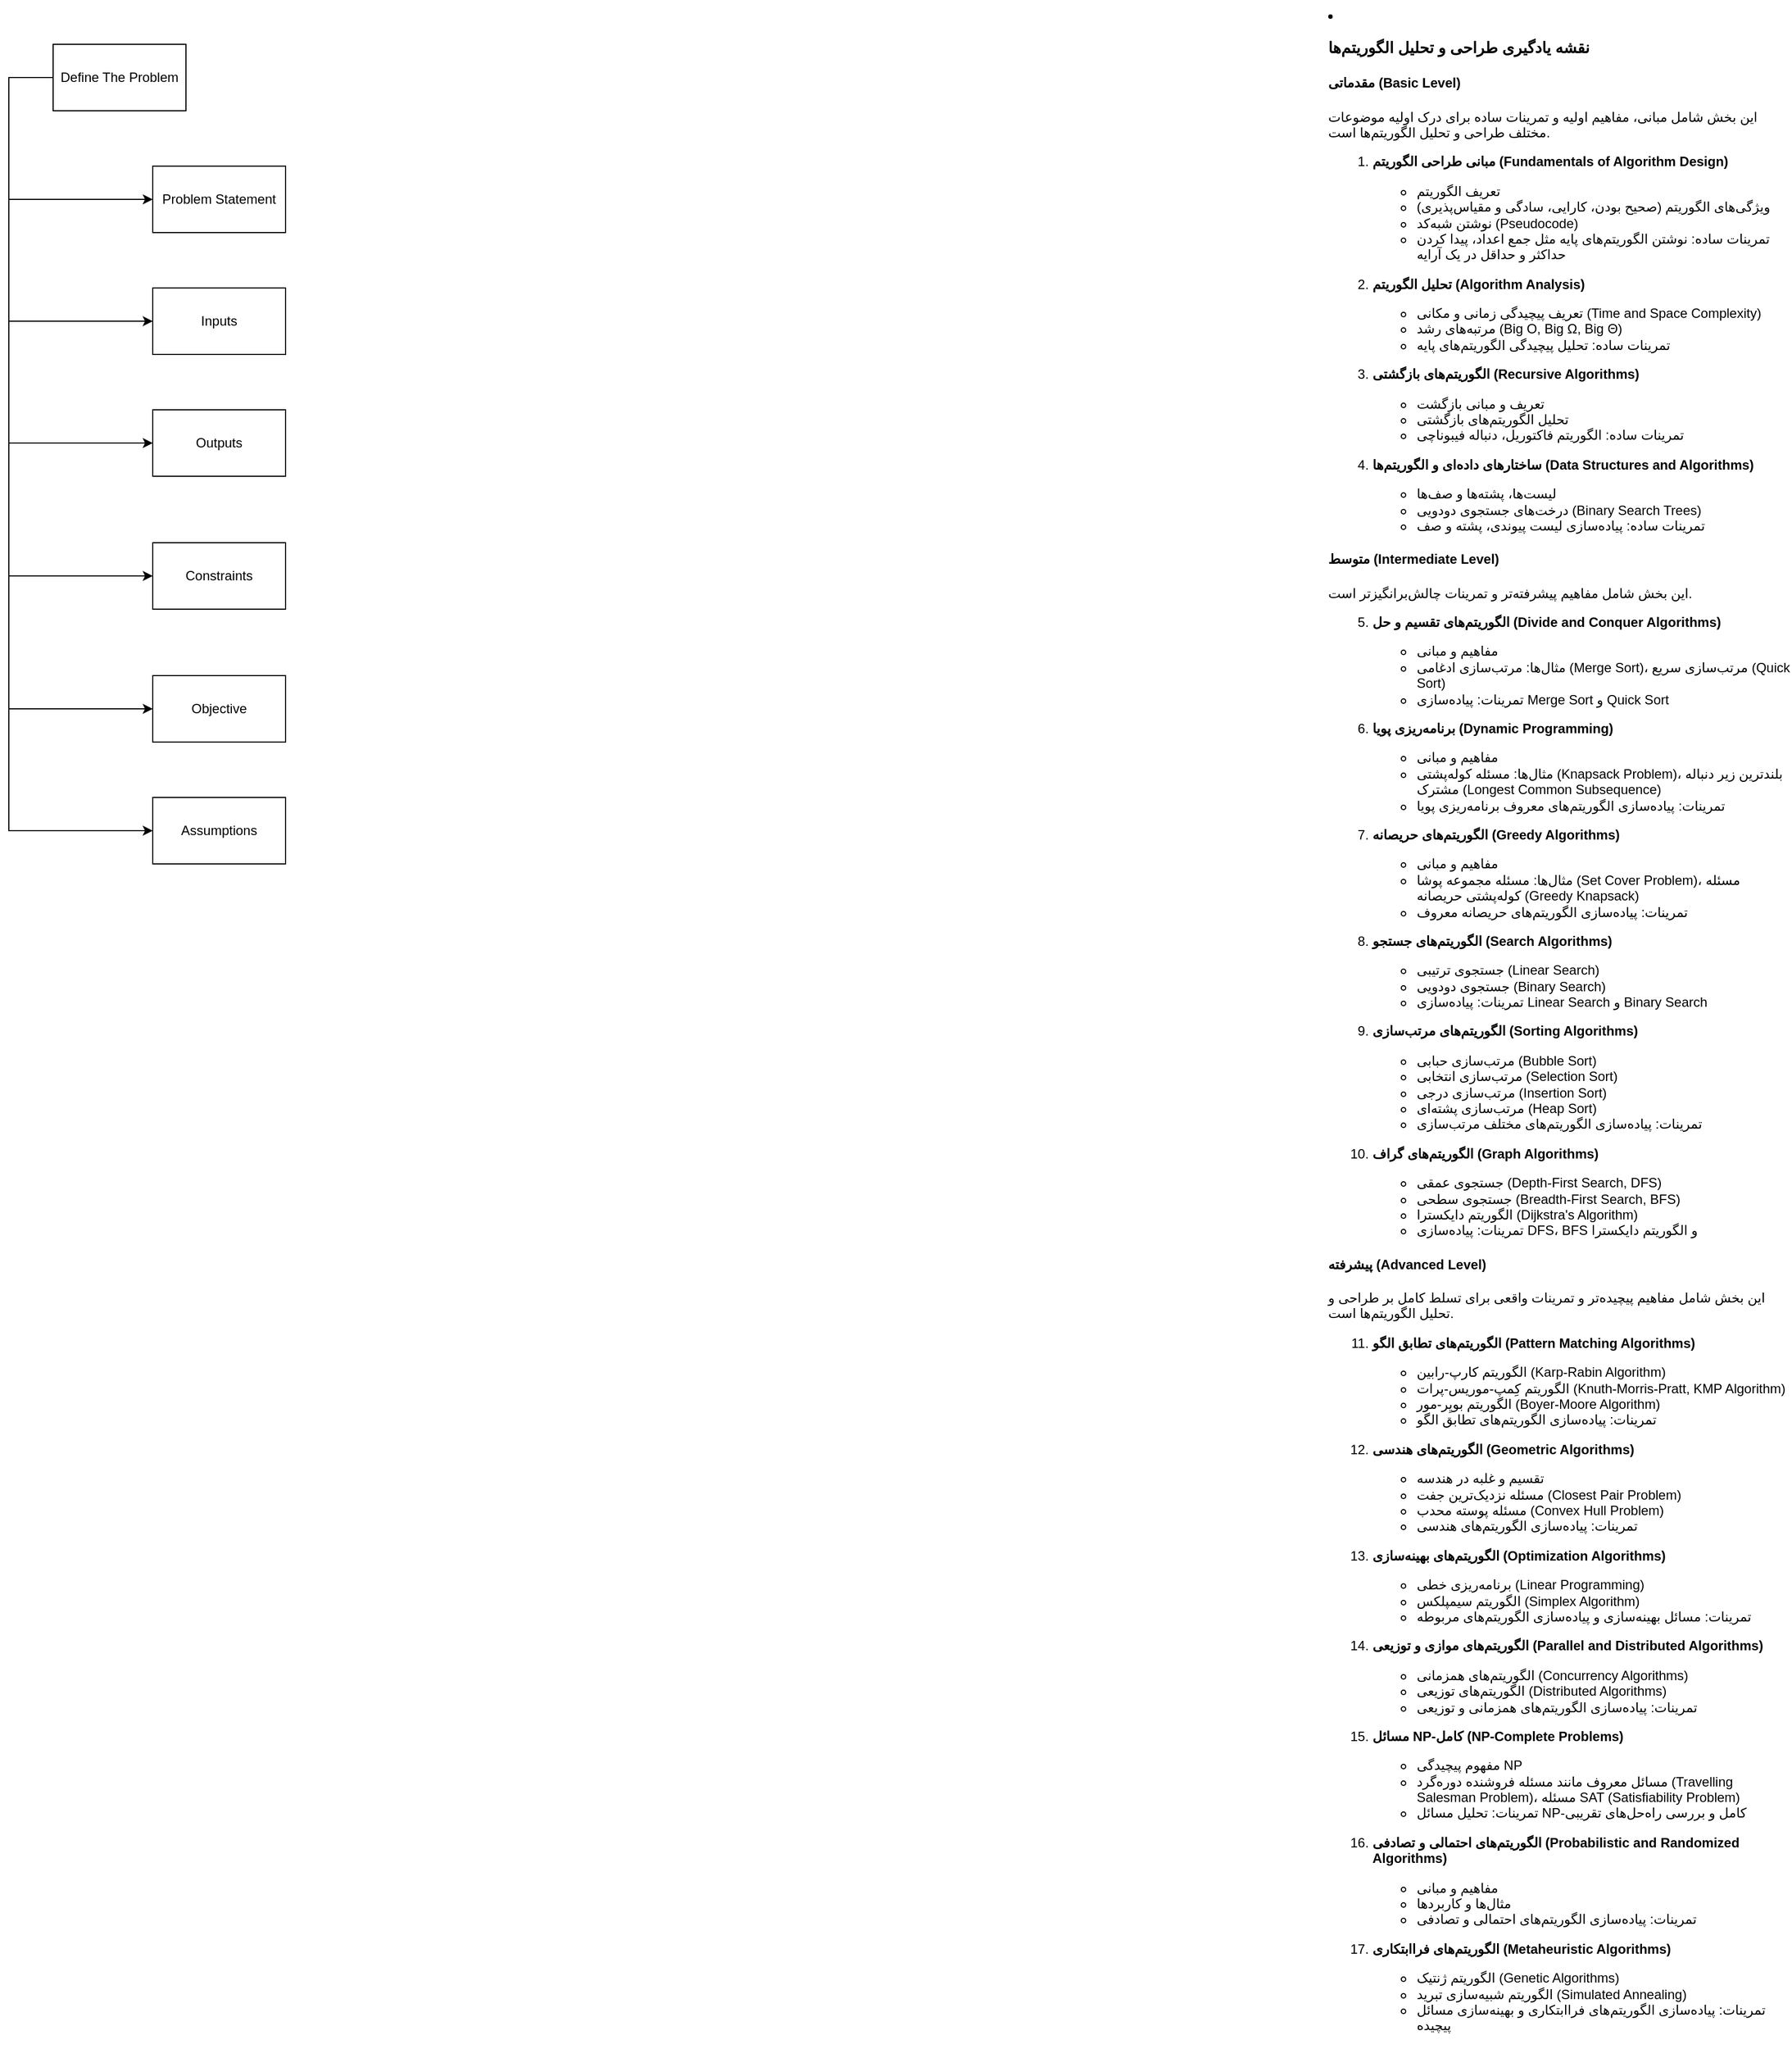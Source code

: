 <mxfile version="24.6.3" type="github">
  <diagram name="Page-1" id="5SNKsLbysYWergcB4wmt">
    <mxGraphModel dx="5050" dy="2500" grid="1" gridSize="10" guides="1" tooltips="1" connect="1" arrows="1" fold="1" page="1" pageScale="1" pageWidth="850" pageHeight="1100" math="0" shadow="0">
      <root>
        <mxCell id="0" />
        <mxCell id="1" parent="0" />
        <mxCell id="OHrHpoTmUgVJHuhry7Nh-27" style="edgeStyle=orthogonalEdgeStyle;rounded=0;orthogonalLoop=1;jettySize=auto;html=1;entryX=0;entryY=0.5;entryDx=0;entryDy=0;" parent="1" source="OHrHpoTmUgVJHuhry7Nh-24" target="OHrHpoTmUgVJHuhry7Nh-26" edge="1">
          <mxGeometry relative="1" as="geometry">
            <Array as="points">
              <mxPoint x="-820" y="100" />
              <mxPoint x="-820" y="210" />
            </Array>
          </mxGeometry>
        </mxCell>
        <mxCell id="OHrHpoTmUgVJHuhry7Nh-29" style="edgeStyle=orthogonalEdgeStyle;rounded=0;orthogonalLoop=1;jettySize=auto;html=1;" parent="1" source="OHrHpoTmUgVJHuhry7Nh-24" target="OHrHpoTmUgVJHuhry7Nh-28" edge="1">
          <mxGeometry relative="1" as="geometry">
            <Array as="points">
              <mxPoint x="-820" y="100" />
              <mxPoint x="-820" y="320" />
            </Array>
          </mxGeometry>
        </mxCell>
        <mxCell id="OHrHpoTmUgVJHuhry7Nh-32" style="edgeStyle=orthogonalEdgeStyle;rounded=0;orthogonalLoop=1;jettySize=auto;html=1;entryX=0;entryY=0.5;entryDx=0;entryDy=0;" parent="1" source="OHrHpoTmUgVJHuhry7Nh-24" target="OHrHpoTmUgVJHuhry7Nh-31" edge="1">
          <mxGeometry relative="1" as="geometry">
            <Array as="points">
              <mxPoint x="-820" y="100" />
              <mxPoint x="-820" y="430" />
            </Array>
          </mxGeometry>
        </mxCell>
        <mxCell id="OHrHpoTmUgVJHuhry7Nh-34" style="edgeStyle=orthogonalEdgeStyle;rounded=0;orthogonalLoop=1;jettySize=auto;html=1;entryX=0;entryY=0.5;entryDx=0;entryDy=0;" parent="1" source="OHrHpoTmUgVJHuhry7Nh-24" target="OHrHpoTmUgVJHuhry7Nh-33" edge="1">
          <mxGeometry relative="1" as="geometry">
            <Array as="points">
              <mxPoint x="-820" y="100" />
              <mxPoint x="-820" y="550" />
            </Array>
          </mxGeometry>
        </mxCell>
        <mxCell id="OHrHpoTmUgVJHuhry7Nh-36" style="edgeStyle=orthogonalEdgeStyle;rounded=0;orthogonalLoop=1;jettySize=auto;html=1;entryX=0;entryY=0.5;entryDx=0;entryDy=0;" parent="1" source="OHrHpoTmUgVJHuhry7Nh-24" target="OHrHpoTmUgVJHuhry7Nh-35" edge="1">
          <mxGeometry relative="1" as="geometry">
            <Array as="points">
              <mxPoint x="-820" y="100" />
              <mxPoint x="-820" y="670" />
            </Array>
          </mxGeometry>
        </mxCell>
        <mxCell id="OHrHpoTmUgVJHuhry7Nh-38" style="edgeStyle=orthogonalEdgeStyle;rounded=0;orthogonalLoop=1;jettySize=auto;html=1;entryX=0;entryY=0.5;entryDx=0;entryDy=0;" parent="1" source="OHrHpoTmUgVJHuhry7Nh-24" target="OHrHpoTmUgVJHuhry7Nh-37" edge="1">
          <mxGeometry relative="1" as="geometry">
            <Array as="points">
              <mxPoint x="-820" y="100" />
              <mxPoint x="-820" y="780" />
            </Array>
          </mxGeometry>
        </mxCell>
        <mxCell id="OHrHpoTmUgVJHuhry7Nh-24" value="Define The Problem" style="rounded=0;whiteSpace=wrap;html=1;" parent="1" vertex="1">
          <mxGeometry x="-780" y="70" width="120" height="60" as="geometry" />
        </mxCell>
        <mxCell id="OHrHpoTmUgVJHuhry7Nh-26" value="Problem Statement" style="rounded=0;whiteSpace=wrap;html=1;" parent="1" vertex="1">
          <mxGeometry x="-690" y="180" width="120" height="60" as="geometry" />
        </mxCell>
        <mxCell id="OHrHpoTmUgVJHuhry7Nh-28" value="Inputs" style="rounded=0;whiteSpace=wrap;html=1;" parent="1" vertex="1">
          <mxGeometry x="-690" y="290" width="120" height="60" as="geometry" />
        </mxCell>
        <mxCell id="OHrHpoTmUgVJHuhry7Nh-31" value="Outputs" style="rounded=0;whiteSpace=wrap;html=1;" parent="1" vertex="1">
          <mxGeometry x="-690" y="400" width="120" height="60" as="geometry" />
        </mxCell>
        <mxCell id="OHrHpoTmUgVJHuhry7Nh-33" value="Constraints" style="rounded=0;whiteSpace=wrap;html=1;" parent="1" vertex="1">
          <mxGeometry x="-690" y="520" width="120" height="60" as="geometry" />
        </mxCell>
        <mxCell id="OHrHpoTmUgVJHuhry7Nh-35" value="Objective" style="rounded=0;whiteSpace=wrap;html=1;" parent="1" vertex="1">
          <mxGeometry x="-690" y="640" width="120" height="60" as="geometry" />
        </mxCell>
        <mxCell id="OHrHpoTmUgVJHuhry7Nh-37" value="Assumptions" style="rounded=0;whiteSpace=wrap;html=1;" parent="1" vertex="1">
          <mxGeometry x="-690" y="750" width="120" height="60" as="geometry" />
        </mxCell>
        <mxCell id="rxtz69P8wb6edzGFMLfV-1" value="&lt;li&gt;&lt;h3&gt;نقشه یادگیری طراحی و تحلیل الگوریتم‌ها&lt;/h3&gt;&lt;h4&gt;مقدماتی (Basic Level)&lt;/h4&gt;&lt;p&gt;این بخش شامل مبانی، مفاهیم اولیه و تمرینات ساده برای درک اولیه موضوعات مختلف طراحی و تحلیل الگوریتم‌ها است.&lt;/p&gt;&lt;ol&gt;&lt;li&gt;&lt;p&gt;&lt;strong&gt;مبانی طراحی الگوریتم (Fundamentals of Algorithm Design)&lt;/strong&gt;&lt;/p&gt;&lt;ul&gt;&lt;li&gt;تعریف الگوریتم&lt;/li&gt;&lt;li&gt;ویژگی‌های الگوریتم (صحیح بودن، کارایی، سادگی و مقیاس‌پذیری)&lt;/li&gt;&lt;li&gt;نوشتن شبه‌کد (Pseudocode)&lt;/li&gt;&lt;li&gt;تمرینات ساده: نوشتن الگوریتم‌های پایه مثل جمع اعداد، پیدا کردن حداکثر و حداقل در یک آرایه&lt;/li&gt;&lt;/ul&gt;&lt;/li&gt;&lt;li&gt;&lt;p&gt;&lt;strong&gt;تحلیل الگوریتم (Algorithm Analysis)&lt;/strong&gt;&lt;/p&gt;&lt;ul&gt;&lt;li&gt;تعریف پیچیدگی زمانی و مکانی (Time and Space Complexity)&lt;/li&gt;&lt;li&gt;مرتبه‌های رشد (Big O, Big Ω, Big Θ)&lt;/li&gt;&lt;li&gt;تمرینات ساده: تحلیل پیچیدگی الگوریتم‌های پایه&lt;/li&gt;&lt;/ul&gt;&lt;/li&gt;&lt;li&gt;&lt;p&gt;&lt;strong&gt;الگوریتم‌های بازگشتی (Recursive Algorithms)&lt;/strong&gt;&lt;/p&gt;&lt;ul&gt;&lt;li&gt;تعریف و مبانی بازگشت&lt;/li&gt;&lt;li&gt;تحلیل الگوریتم‌های بازگشتی&lt;/li&gt;&lt;li&gt;تمرینات ساده: الگوریتم فاکتوریل، دنباله فیبوناچی&lt;/li&gt;&lt;/ul&gt;&lt;/li&gt;&lt;li&gt;&lt;p&gt;&lt;strong&gt;ساختارهای داده‌ای و الگوریتم‌ها (Data Structures and Algorithms)&lt;/strong&gt;&lt;/p&gt;&lt;ul&gt;&lt;li&gt;لیست‌ها، پشته‌ها و صف‌ها&lt;/li&gt;&lt;li&gt;درخت‌های جستجوی دودویی (Binary Search Trees)&lt;/li&gt;&lt;li&gt;تمرینات ساده: پیاده‌سازی لیست پیوندی، پشته و صف&lt;/li&gt;&lt;/ul&gt;&lt;/li&gt;&lt;/ol&gt;&lt;h4&gt;متوسط (Intermediate Level)&lt;/h4&gt;&lt;p&gt;این بخش شامل مفاهیم پیشرفته‌تر و تمرینات چالش‌برانگیزتر است.&lt;/p&gt;&lt;ol start=&quot;5&quot;&gt;&lt;li&gt;&lt;p&gt;&lt;strong&gt;الگوریتم‌های تقسیم و حل (Divide and Conquer Algorithms)&lt;/strong&gt;&lt;/p&gt;&lt;ul&gt;&lt;li&gt;مفاهیم و مبانی&lt;/li&gt;&lt;li&gt;مثال‌ها: مرتب‌سازی ادغامی (Merge Sort)، مرتب‌سازی سریع (Quick Sort)&lt;/li&gt;&lt;li&gt;تمرینات: پیاده‌سازی Merge Sort و Quick Sort&lt;/li&gt;&lt;/ul&gt;&lt;/li&gt;&lt;li&gt;&lt;p&gt;&lt;strong&gt;برنامه‌ریزی پویا (Dynamic Programming)&lt;/strong&gt;&lt;/p&gt;&lt;ul&gt;&lt;li&gt;مفاهیم و مبانی&lt;/li&gt;&lt;li&gt;مثال‌ها: مسئله کوله‌پشتی (Knapsack Problem)، بلندترین زیر دنباله مشترک (Longest Common Subsequence)&lt;/li&gt;&lt;li&gt;تمرینات: پیاده‌سازی الگوریتم‌های معروف برنامه‌ریزی پویا&lt;/li&gt;&lt;/ul&gt;&lt;/li&gt;&lt;li&gt;&lt;p&gt;&lt;strong&gt;الگوریتم‌های حریصانه (Greedy Algorithms)&lt;/strong&gt;&lt;/p&gt;&lt;ul&gt;&lt;li&gt;مفاهیم و مبانی&lt;/li&gt;&lt;li&gt;مثال‌ها: مسئله مجموعه پوشا (Set Cover Problem)، مسئله کوله‌پشتی حریصانه (Greedy Knapsack)&lt;/li&gt;&lt;li&gt;تمرینات: پیاده‌سازی الگوریتم‌های حریصانه معروف&lt;/li&gt;&lt;/ul&gt;&lt;/li&gt;&lt;li&gt;&lt;p&gt;&lt;strong&gt;الگوریتم‌های جستجو (Search Algorithms)&lt;/strong&gt;&lt;/p&gt;&lt;ul&gt;&lt;li&gt;جستجوی ترتیبی (Linear Search)&lt;/li&gt;&lt;li&gt;جستجوی دودویی (Binary Search)&lt;/li&gt;&lt;li&gt;تمرینات: پیاده‌سازی Linear Search و Binary Search&lt;/li&gt;&lt;/ul&gt;&lt;/li&gt;&lt;li&gt;&lt;p&gt;&lt;strong&gt;الگوریتم‌های مرتب‌سازی (Sorting Algorithms)&lt;/strong&gt;&lt;/p&gt;&lt;ul&gt;&lt;li&gt;مرتب‌سازی حبابی (Bubble Sort)&lt;/li&gt;&lt;li&gt;مرتب‌سازی انتخابی (Selection Sort)&lt;/li&gt;&lt;li&gt;مرتب‌سازی درجی (Insertion Sort)&lt;/li&gt;&lt;li&gt;مرتب‌سازی پشته‌ای (Heap Sort)&lt;/li&gt;&lt;li&gt;تمرینات: پیاده‌سازی الگوریتم‌های مختلف مرتب‌سازی&lt;/li&gt;&lt;/ul&gt;&lt;/li&gt;&lt;li&gt;&lt;p&gt;&lt;strong&gt;الگوریتم‌های گراف (Graph Algorithms)&lt;/strong&gt;&lt;/p&gt;&lt;ul&gt;&lt;li&gt;جستجوی عمقی (Depth-First Search, DFS)&lt;/li&gt;&lt;li&gt;جستجوی سطحی (Breadth-First Search, BFS)&lt;/li&gt;&lt;li&gt;الگوریتم دایکسترا (Dijkstra&#39;s Algorithm)&lt;/li&gt;&lt;li&gt;تمرینات: پیاده‌سازی DFS، BFS و الگوریتم دایکسترا&lt;/li&gt;&lt;/ul&gt;&lt;/li&gt;&lt;/ol&gt;&lt;h4&gt;پیشرفته (Advanced Level)&lt;/h4&gt;&lt;p&gt;این بخش شامل مفاهیم پیچیده‌تر و تمرینات واقعی برای تسلط کامل بر طراحی و تحلیل الگوریتم‌ها است.&lt;/p&gt;&lt;ol start=&quot;11&quot;&gt;&lt;li&gt;&lt;p&gt;&lt;strong&gt;الگوریتم‌های تطابق الگو (Pattern Matching Algorithms)&lt;/strong&gt;&lt;/p&gt;&lt;ul&gt;&lt;li&gt;الگوریتم کارپ-رابین (Karp-Rabin Algorithm)&lt;/li&gt;&lt;li&gt;الگوریتم کِمپ-موریس-پرات (Knuth-Morris-Pratt, KMP Algorithm)&lt;/li&gt;&lt;li&gt;الگوریتم بویِر-مور (Boyer-Moore Algorithm)&lt;/li&gt;&lt;li&gt;تمرینات: پیاده‌سازی الگوریتم‌های تطابق الگو&lt;/li&gt;&lt;/ul&gt;&lt;/li&gt;&lt;li&gt;&lt;p&gt;&lt;strong&gt;الگوریتم‌های هندسی (Geometric Algorithms)&lt;/strong&gt;&lt;/p&gt;&lt;ul&gt;&lt;li&gt;تقسیم و غلبه در هندسه&lt;/li&gt;&lt;li&gt;مسئله نزدیک‌ترین جفت (Closest Pair Problem)&lt;/li&gt;&lt;li&gt;مسئله پوسته محدب (Convex Hull Problem)&lt;/li&gt;&lt;li&gt;تمرینات: پیاده‌سازی الگوریتم‌های هندسی&lt;/li&gt;&lt;/ul&gt;&lt;/li&gt;&lt;li&gt;&lt;p&gt;&lt;strong&gt;الگوریتم‌های بهینه‌سازی (Optimization Algorithms)&lt;/strong&gt;&lt;/p&gt;&lt;ul&gt;&lt;li&gt;برنامه‌ریزی خطی (Linear Programming)&lt;/li&gt;&lt;li&gt;الگوریتم سیمپلکس (Simplex Algorithm)&lt;/li&gt;&lt;li&gt;تمرینات: مسائل بهینه‌سازی و پیاده‌سازی الگوریتم‌های مربوطه&lt;/li&gt;&lt;/ul&gt;&lt;/li&gt;&lt;li&gt;&lt;p&gt;&lt;strong&gt;الگوریتم‌های موازی و توزیعی (Parallel and Distributed Algorithms)&lt;/strong&gt;&lt;/p&gt;&lt;ul&gt;&lt;li&gt;الگوریتم‌های همزمانی (Concurrency Algorithms)&lt;/li&gt;&lt;li&gt;الگوریتم‌های توزیعی (Distributed Algorithms)&lt;/li&gt;&lt;li&gt;تمرینات: پیاده‌سازی الگوریتم‌های همزمانی و توزیعی&lt;/li&gt;&lt;/ul&gt;&lt;/li&gt;&lt;li&gt;&lt;p&gt;&lt;strong&gt;مسائل NP-کامل (NP-Complete Problems)&lt;/strong&gt;&lt;/p&gt;&lt;ul&gt;&lt;li&gt;مفهوم پیچیدگی NP&lt;/li&gt;&lt;li&gt;مسائل معروف مانند مسئله فروشنده دوره‌گرد (Travelling Salesman Problem)، مسئله SAT (Satisfiability Problem)&lt;/li&gt;&lt;li&gt;تمرینات: تحلیل مسائل NP-کامل و بررسی راه‌حل‌های تقریبی&lt;/li&gt;&lt;/ul&gt;&lt;/li&gt;&lt;li&gt;&lt;p&gt;&lt;strong&gt;الگوریتم‌های احتمالی و تصادفی (Probabilistic and Randomized Algorithms)&lt;/strong&gt;&lt;/p&gt;&lt;ul&gt;&lt;li&gt;مفاهیم و مبانی&lt;/li&gt;&lt;li&gt;مثال‌ها و کاربردها&lt;/li&gt;&lt;li&gt;تمرینات: پیاده‌سازی الگوریتم‌های احتمالی و تصادفی&lt;/li&gt;&lt;/ul&gt;&lt;/li&gt;&lt;li&gt;&lt;p&gt;&lt;strong&gt;الگوریتم‌های فراابتکاری (Metaheuristic Algorithms)&lt;/strong&gt;&lt;/p&gt;&lt;ul&gt;&lt;li&gt;الگوریتم ژنتیک (Genetic Algorithms)&lt;/li&gt;&lt;li&gt;الگوریتم شبیه‌سازی تبرید (Simulated Annealing)&lt;/li&gt;&lt;li&gt;تمرینات: پیاده‌سازی الگوریتم‌های فراابتکاری و بهینه‌سازی مسائل پیچیده&amp;nbsp;&lt;/li&gt;&lt;/ul&gt;&lt;/li&gt;&lt;/ol&gt;&lt;/li&gt;" style="text;whiteSpace=wrap;html=1;" parent="1" vertex="1">
          <mxGeometry x="370" y="30" width="420" height="270" as="geometry" />
        </mxCell>
      </root>
    </mxGraphModel>
  </diagram>
</mxfile>
